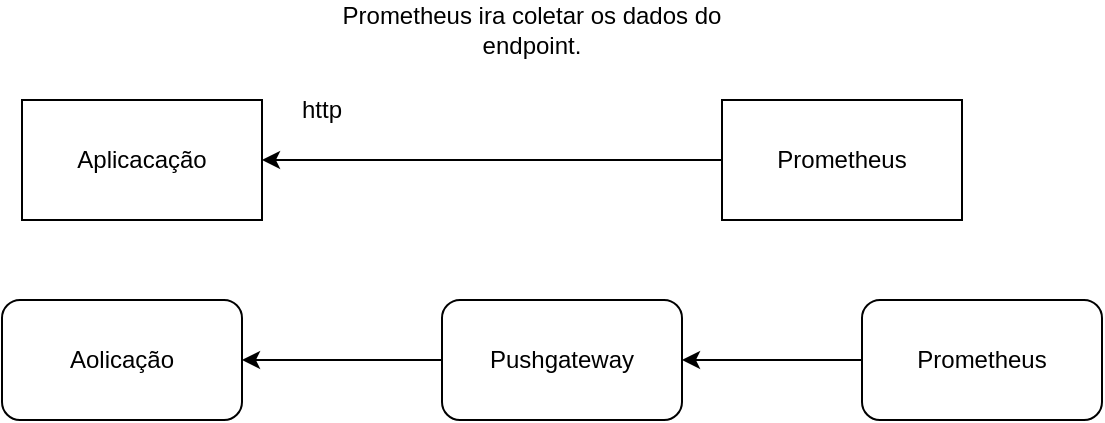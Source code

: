 <mxfile>
    <diagram id="DikvP5WmMcOeonAYTNuC" name="Page-1">
        <mxGraphModel dx="1134" dy="800" grid="1" gridSize="10" guides="1" tooltips="1" connect="1" arrows="1" fold="1" page="1" pageScale="1" pageWidth="850" pageHeight="1100" math="0" shadow="0">
            <root>
                <mxCell id="0"/>
                <mxCell id="1" parent="0"/>
                <mxCell id="2" value="Aplicacação" style="rounded=0;whiteSpace=wrap;html=1;" vertex="1" parent="1">
                    <mxGeometry x="80" y="360" width="120" height="60" as="geometry"/>
                </mxCell>
                <mxCell id="5" style="edgeStyle=none;html=1;entryX=1;entryY=0.5;entryDx=0;entryDy=0;" edge="1" parent="1" source="3" target="2">
                    <mxGeometry relative="1" as="geometry"/>
                </mxCell>
                <mxCell id="3" value="Prometheus" style="rounded=0;whiteSpace=wrap;html=1;" vertex="1" parent="1">
                    <mxGeometry x="430" y="360" width="120" height="60" as="geometry"/>
                </mxCell>
                <mxCell id="6" value="http" style="text;html=1;strokeColor=none;fillColor=none;align=center;verticalAlign=middle;whiteSpace=wrap;rounded=0;" vertex="1" parent="1">
                    <mxGeometry x="200" y="350" width="60" height="30" as="geometry"/>
                </mxCell>
                <mxCell id="7" value="Prometheus ira coletar os dados do endpoint." style="text;html=1;strokeColor=none;fillColor=none;align=center;verticalAlign=middle;whiteSpace=wrap;rounded=0;" vertex="1" parent="1">
                    <mxGeometry x="220" y="310" width="230" height="30" as="geometry"/>
                </mxCell>
                <mxCell id="8" value="Aolicação" style="rounded=1;whiteSpace=wrap;html=1;" vertex="1" parent="1">
                    <mxGeometry x="70" y="460" width="120" height="60" as="geometry"/>
                </mxCell>
                <mxCell id="10" style="edgeStyle=none;html=1;entryX=1;entryY=0.5;entryDx=0;entryDy=0;" edge="1" parent="1" source="9" target="8">
                    <mxGeometry relative="1" as="geometry"/>
                </mxCell>
                <mxCell id="9" value="Pushgateway" style="rounded=1;whiteSpace=wrap;html=1;" vertex="1" parent="1">
                    <mxGeometry x="290" y="460" width="120" height="60" as="geometry"/>
                </mxCell>
                <mxCell id="12" style="edgeStyle=none;html=1;" edge="1" parent="1" source="11" target="9">
                    <mxGeometry relative="1" as="geometry"/>
                </mxCell>
                <mxCell id="11" value="Prometheus" style="rounded=1;whiteSpace=wrap;html=1;" vertex="1" parent="1">
                    <mxGeometry x="500" y="460" width="120" height="60" as="geometry"/>
                </mxCell>
            </root>
        </mxGraphModel>
    </diagram>
</mxfile>